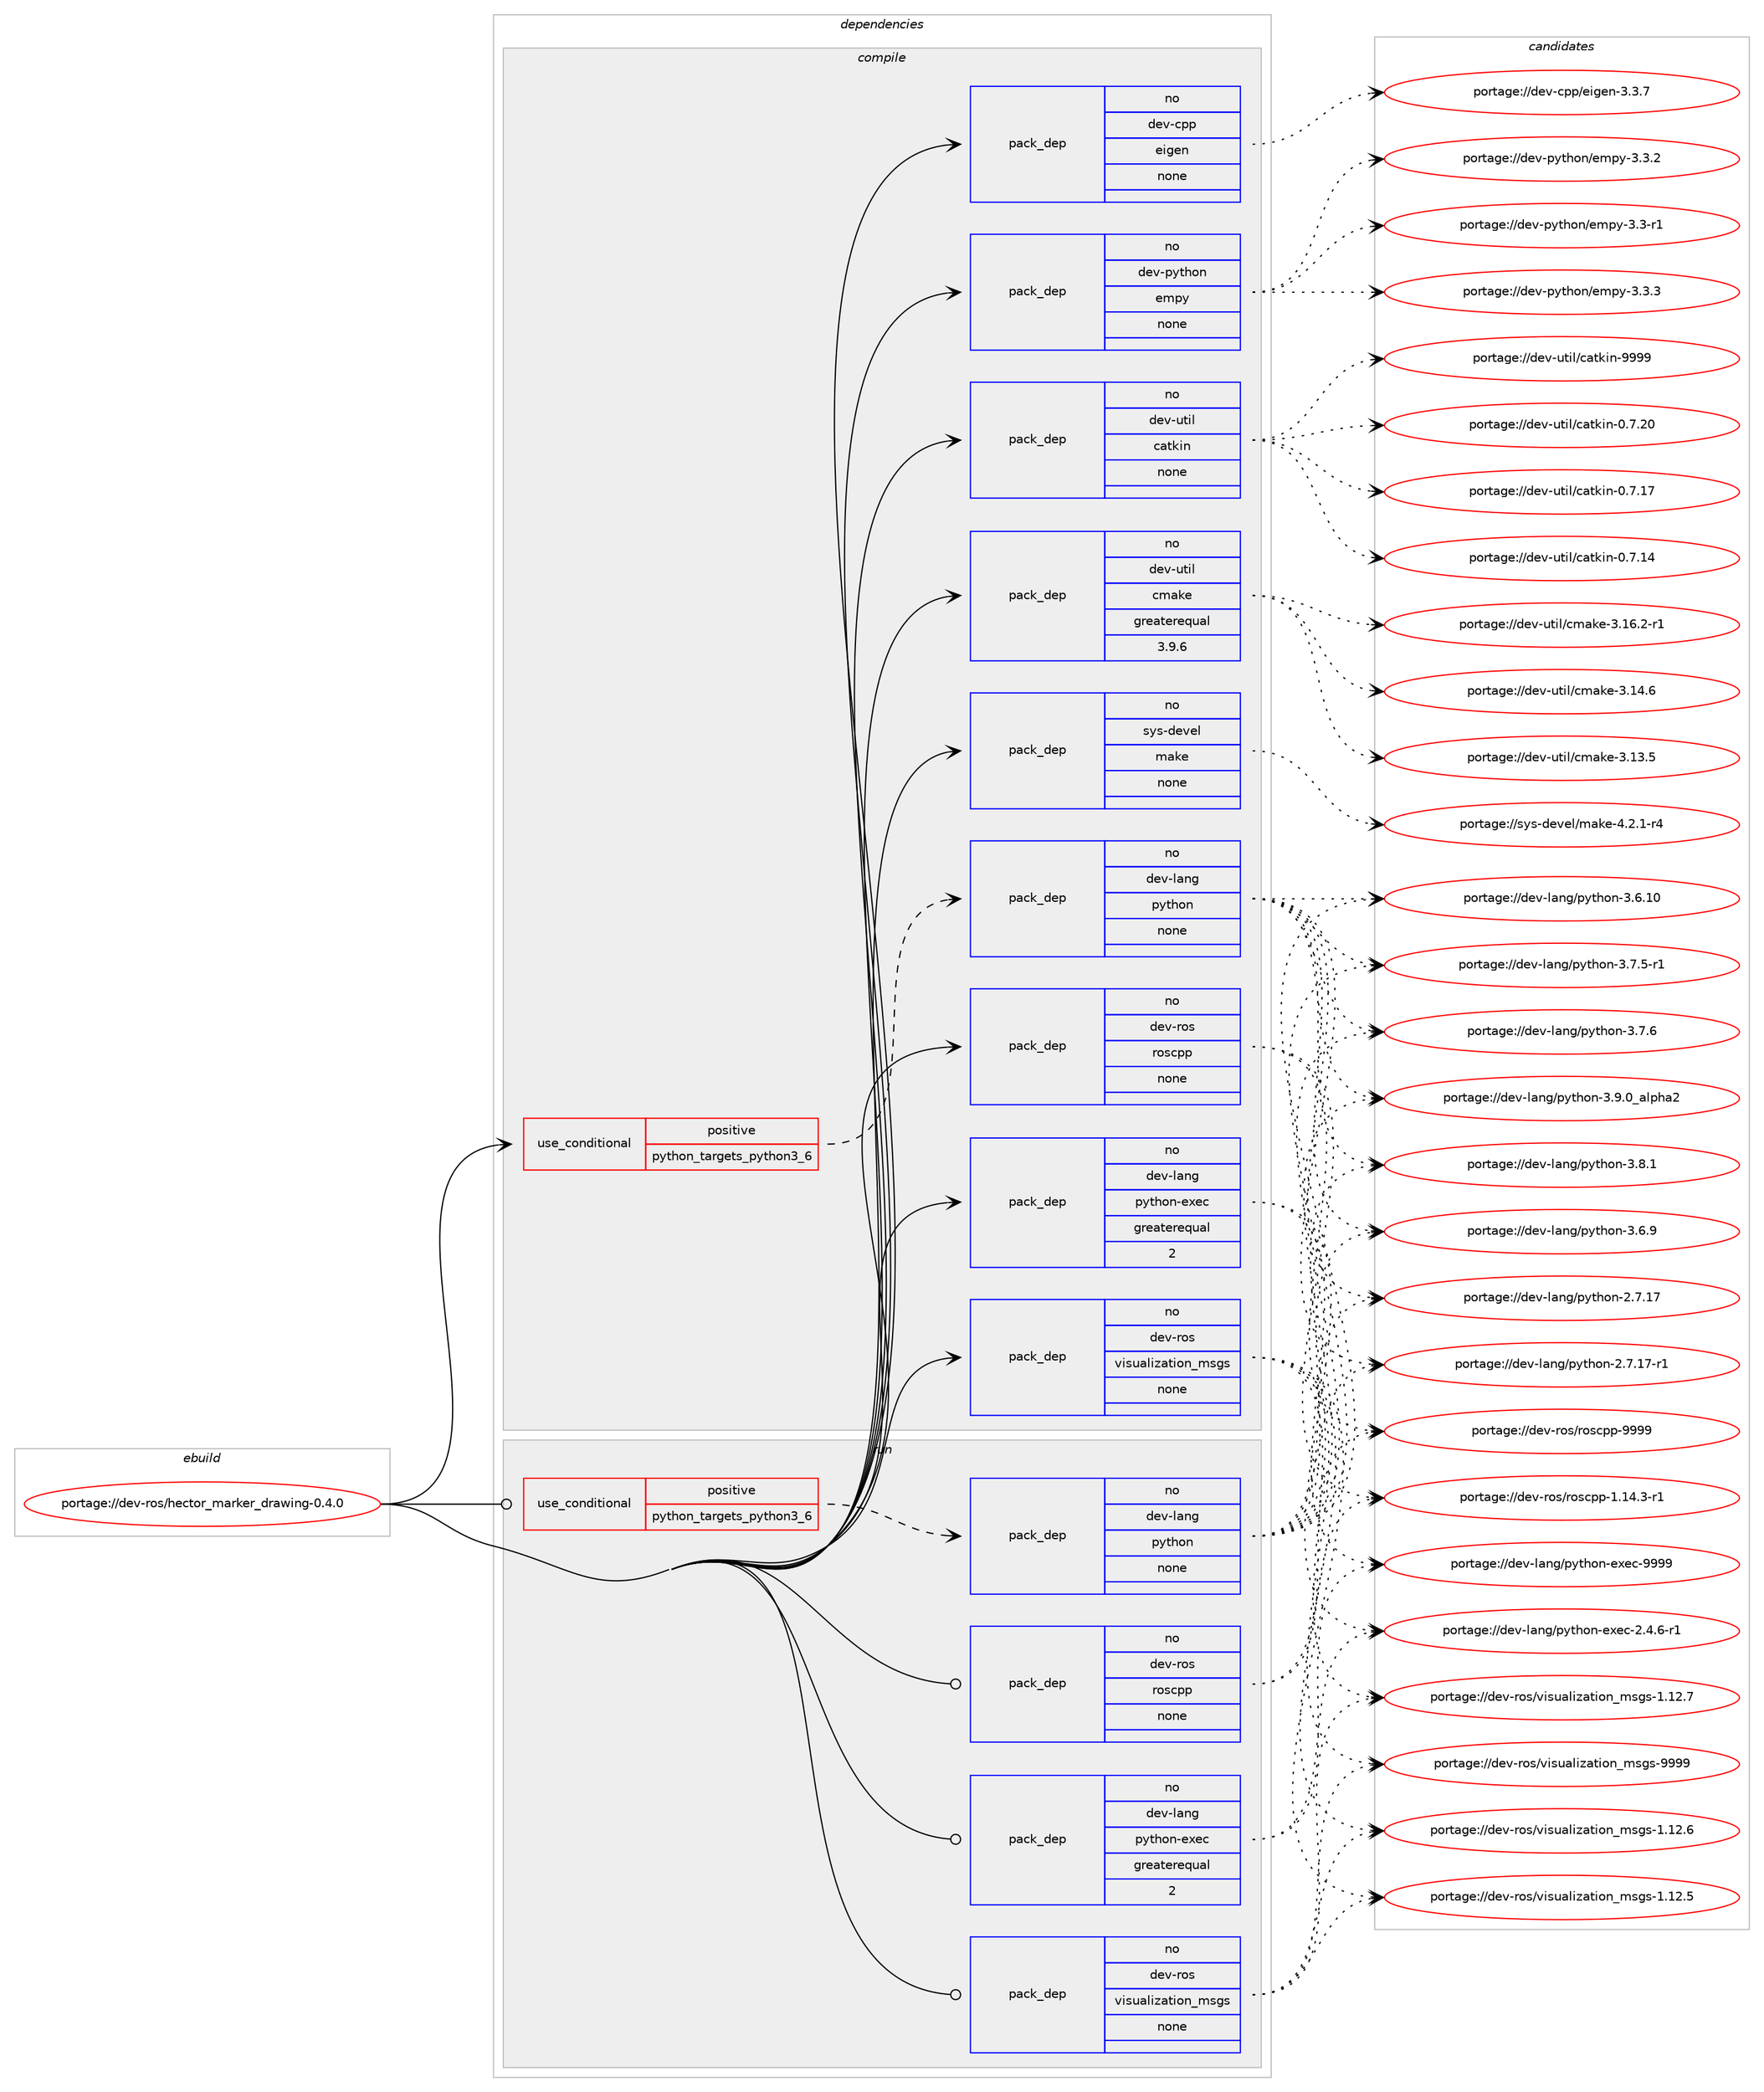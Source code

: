 digraph prolog {

# *************
# Graph options
# *************

newrank=true;
concentrate=true;
compound=true;
graph [rankdir=LR,fontname=Helvetica,fontsize=10,ranksep=1.5];#, ranksep=2.5, nodesep=0.2];
edge  [arrowhead=vee];
node  [fontname=Helvetica,fontsize=10];

# **********
# The ebuild
# **********

subgraph cluster_leftcol {
color=gray;
label=<<i>ebuild</i>>;
id [label="portage://dev-ros/hector_marker_drawing-0.4.0", color=red, width=4, href="../dev-ros/hector_marker_drawing-0.4.0.svg"];
}

# ****************
# The dependencies
# ****************

subgraph cluster_midcol {
color=gray;
label=<<i>dependencies</i>>;
subgraph cluster_compile {
fillcolor="#eeeeee";
style=filled;
label=<<i>compile</i>>;
subgraph cond100316 {
dependency401507 [label=<<TABLE BORDER="0" CELLBORDER="1" CELLSPACING="0" CELLPADDING="4"><TR><TD ROWSPAN="3" CELLPADDING="10">use_conditional</TD></TR><TR><TD>positive</TD></TR><TR><TD>python_targets_python3_6</TD></TR></TABLE>>, shape=none, color=red];
subgraph pack296338 {
dependency401508 [label=<<TABLE BORDER="0" CELLBORDER="1" CELLSPACING="0" CELLPADDING="4" WIDTH="220"><TR><TD ROWSPAN="6" CELLPADDING="30">pack_dep</TD></TR><TR><TD WIDTH="110">no</TD></TR><TR><TD>dev-lang</TD></TR><TR><TD>python</TD></TR><TR><TD>none</TD></TR><TR><TD></TD></TR></TABLE>>, shape=none, color=blue];
}
dependency401507:e -> dependency401508:w [weight=20,style="dashed",arrowhead="vee"];
}
id:e -> dependency401507:w [weight=20,style="solid",arrowhead="vee"];
subgraph pack296339 {
dependency401509 [label=<<TABLE BORDER="0" CELLBORDER="1" CELLSPACING="0" CELLPADDING="4" WIDTH="220"><TR><TD ROWSPAN="6" CELLPADDING="30">pack_dep</TD></TR><TR><TD WIDTH="110">no</TD></TR><TR><TD>dev-cpp</TD></TR><TR><TD>eigen</TD></TR><TR><TD>none</TD></TR><TR><TD></TD></TR></TABLE>>, shape=none, color=blue];
}
id:e -> dependency401509:w [weight=20,style="solid",arrowhead="vee"];
subgraph pack296340 {
dependency401510 [label=<<TABLE BORDER="0" CELLBORDER="1" CELLSPACING="0" CELLPADDING="4" WIDTH="220"><TR><TD ROWSPAN="6" CELLPADDING="30">pack_dep</TD></TR><TR><TD WIDTH="110">no</TD></TR><TR><TD>dev-lang</TD></TR><TR><TD>python-exec</TD></TR><TR><TD>greaterequal</TD></TR><TR><TD>2</TD></TR></TABLE>>, shape=none, color=blue];
}
id:e -> dependency401510:w [weight=20,style="solid",arrowhead="vee"];
subgraph pack296341 {
dependency401511 [label=<<TABLE BORDER="0" CELLBORDER="1" CELLSPACING="0" CELLPADDING="4" WIDTH="220"><TR><TD ROWSPAN="6" CELLPADDING="30">pack_dep</TD></TR><TR><TD WIDTH="110">no</TD></TR><TR><TD>dev-python</TD></TR><TR><TD>empy</TD></TR><TR><TD>none</TD></TR><TR><TD></TD></TR></TABLE>>, shape=none, color=blue];
}
id:e -> dependency401511:w [weight=20,style="solid",arrowhead="vee"];
subgraph pack296342 {
dependency401512 [label=<<TABLE BORDER="0" CELLBORDER="1" CELLSPACING="0" CELLPADDING="4" WIDTH="220"><TR><TD ROWSPAN="6" CELLPADDING="30">pack_dep</TD></TR><TR><TD WIDTH="110">no</TD></TR><TR><TD>dev-ros</TD></TR><TR><TD>roscpp</TD></TR><TR><TD>none</TD></TR><TR><TD></TD></TR></TABLE>>, shape=none, color=blue];
}
id:e -> dependency401512:w [weight=20,style="solid",arrowhead="vee"];
subgraph pack296343 {
dependency401513 [label=<<TABLE BORDER="0" CELLBORDER="1" CELLSPACING="0" CELLPADDING="4" WIDTH="220"><TR><TD ROWSPAN="6" CELLPADDING="30">pack_dep</TD></TR><TR><TD WIDTH="110">no</TD></TR><TR><TD>dev-ros</TD></TR><TR><TD>visualization_msgs</TD></TR><TR><TD>none</TD></TR><TR><TD></TD></TR></TABLE>>, shape=none, color=blue];
}
id:e -> dependency401513:w [weight=20,style="solid",arrowhead="vee"];
subgraph pack296344 {
dependency401514 [label=<<TABLE BORDER="0" CELLBORDER="1" CELLSPACING="0" CELLPADDING="4" WIDTH="220"><TR><TD ROWSPAN="6" CELLPADDING="30">pack_dep</TD></TR><TR><TD WIDTH="110">no</TD></TR><TR><TD>dev-util</TD></TR><TR><TD>catkin</TD></TR><TR><TD>none</TD></TR><TR><TD></TD></TR></TABLE>>, shape=none, color=blue];
}
id:e -> dependency401514:w [weight=20,style="solid",arrowhead="vee"];
subgraph pack296345 {
dependency401515 [label=<<TABLE BORDER="0" CELLBORDER="1" CELLSPACING="0" CELLPADDING="4" WIDTH="220"><TR><TD ROWSPAN="6" CELLPADDING="30">pack_dep</TD></TR><TR><TD WIDTH="110">no</TD></TR><TR><TD>dev-util</TD></TR><TR><TD>cmake</TD></TR><TR><TD>greaterequal</TD></TR><TR><TD>3.9.6</TD></TR></TABLE>>, shape=none, color=blue];
}
id:e -> dependency401515:w [weight=20,style="solid",arrowhead="vee"];
subgraph pack296346 {
dependency401516 [label=<<TABLE BORDER="0" CELLBORDER="1" CELLSPACING="0" CELLPADDING="4" WIDTH="220"><TR><TD ROWSPAN="6" CELLPADDING="30">pack_dep</TD></TR><TR><TD WIDTH="110">no</TD></TR><TR><TD>sys-devel</TD></TR><TR><TD>make</TD></TR><TR><TD>none</TD></TR><TR><TD></TD></TR></TABLE>>, shape=none, color=blue];
}
id:e -> dependency401516:w [weight=20,style="solid",arrowhead="vee"];
}
subgraph cluster_compileandrun {
fillcolor="#eeeeee";
style=filled;
label=<<i>compile and run</i>>;
}
subgraph cluster_run {
fillcolor="#eeeeee";
style=filled;
label=<<i>run</i>>;
subgraph cond100317 {
dependency401517 [label=<<TABLE BORDER="0" CELLBORDER="1" CELLSPACING="0" CELLPADDING="4"><TR><TD ROWSPAN="3" CELLPADDING="10">use_conditional</TD></TR><TR><TD>positive</TD></TR><TR><TD>python_targets_python3_6</TD></TR></TABLE>>, shape=none, color=red];
subgraph pack296347 {
dependency401518 [label=<<TABLE BORDER="0" CELLBORDER="1" CELLSPACING="0" CELLPADDING="4" WIDTH="220"><TR><TD ROWSPAN="6" CELLPADDING="30">pack_dep</TD></TR><TR><TD WIDTH="110">no</TD></TR><TR><TD>dev-lang</TD></TR><TR><TD>python</TD></TR><TR><TD>none</TD></TR><TR><TD></TD></TR></TABLE>>, shape=none, color=blue];
}
dependency401517:e -> dependency401518:w [weight=20,style="dashed",arrowhead="vee"];
}
id:e -> dependency401517:w [weight=20,style="solid",arrowhead="odot"];
subgraph pack296348 {
dependency401519 [label=<<TABLE BORDER="0" CELLBORDER="1" CELLSPACING="0" CELLPADDING="4" WIDTH="220"><TR><TD ROWSPAN="6" CELLPADDING="30">pack_dep</TD></TR><TR><TD WIDTH="110">no</TD></TR><TR><TD>dev-lang</TD></TR><TR><TD>python-exec</TD></TR><TR><TD>greaterequal</TD></TR><TR><TD>2</TD></TR></TABLE>>, shape=none, color=blue];
}
id:e -> dependency401519:w [weight=20,style="solid",arrowhead="odot"];
subgraph pack296349 {
dependency401520 [label=<<TABLE BORDER="0" CELLBORDER="1" CELLSPACING="0" CELLPADDING="4" WIDTH="220"><TR><TD ROWSPAN="6" CELLPADDING="30">pack_dep</TD></TR><TR><TD WIDTH="110">no</TD></TR><TR><TD>dev-ros</TD></TR><TR><TD>roscpp</TD></TR><TR><TD>none</TD></TR><TR><TD></TD></TR></TABLE>>, shape=none, color=blue];
}
id:e -> dependency401520:w [weight=20,style="solid",arrowhead="odot"];
subgraph pack296350 {
dependency401521 [label=<<TABLE BORDER="0" CELLBORDER="1" CELLSPACING="0" CELLPADDING="4" WIDTH="220"><TR><TD ROWSPAN="6" CELLPADDING="30">pack_dep</TD></TR><TR><TD WIDTH="110">no</TD></TR><TR><TD>dev-ros</TD></TR><TR><TD>visualization_msgs</TD></TR><TR><TD>none</TD></TR><TR><TD></TD></TR></TABLE>>, shape=none, color=blue];
}
id:e -> dependency401521:w [weight=20,style="solid",arrowhead="odot"];
}
}

# **************
# The candidates
# **************

subgraph cluster_choices {
rank=same;
color=gray;
label=<<i>candidates</i>>;

subgraph choice296338 {
color=black;
nodesep=1;
choice10010111845108971101034711212111610411111045514657464895971081121049750 [label="portage://dev-lang/python-3.9.0_alpha2", color=red, width=4,href="../dev-lang/python-3.9.0_alpha2.svg"];
choice100101118451089711010347112121116104111110455146564649 [label="portage://dev-lang/python-3.8.1", color=red, width=4,href="../dev-lang/python-3.8.1.svg"];
choice100101118451089711010347112121116104111110455146554654 [label="portage://dev-lang/python-3.7.6", color=red, width=4,href="../dev-lang/python-3.7.6.svg"];
choice1001011184510897110103471121211161041111104551465546534511449 [label="portage://dev-lang/python-3.7.5-r1", color=red, width=4,href="../dev-lang/python-3.7.5-r1.svg"];
choice100101118451089711010347112121116104111110455146544657 [label="portage://dev-lang/python-3.6.9", color=red, width=4,href="../dev-lang/python-3.6.9.svg"];
choice10010111845108971101034711212111610411111045514654464948 [label="portage://dev-lang/python-3.6.10", color=red, width=4,href="../dev-lang/python-3.6.10.svg"];
choice100101118451089711010347112121116104111110455046554649554511449 [label="portage://dev-lang/python-2.7.17-r1", color=red, width=4,href="../dev-lang/python-2.7.17-r1.svg"];
choice10010111845108971101034711212111610411111045504655464955 [label="portage://dev-lang/python-2.7.17", color=red, width=4,href="../dev-lang/python-2.7.17.svg"];
dependency401508:e -> choice10010111845108971101034711212111610411111045514657464895971081121049750:w [style=dotted,weight="100"];
dependency401508:e -> choice100101118451089711010347112121116104111110455146564649:w [style=dotted,weight="100"];
dependency401508:e -> choice100101118451089711010347112121116104111110455146554654:w [style=dotted,weight="100"];
dependency401508:e -> choice1001011184510897110103471121211161041111104551465546534511449:w [style=dotted,weight="100"];
dependency401508:e -> choice100101118451089711010347112121116104111110455146544657:w [style=dotted,weight="100"];
dependency401508:e -> choice10010111845108971101034711212111610411111045514654464948:w [style=dotted,weight="100"];
dependency401508:e -> choice100101118451089711010347112121116104111110455046554649554511449:w [style=dotted,weight="100"];
dependency401508:e -> choice10010111845108971101034711212111610411111045504655464955:w [style=dotted,weight="100"];
}
subgraph choice296339 {
color=black;
nodesep=1;
choice100101118459911211247101105103101110455146514655 [label="portage://dev-cpp/eigen-3.3.7", color=red, width=4,href="../dev-cpp/eigen-3.3.7.svg"];
dependency401509:e -> choice100101118459911211247101105103101110455146514655:w [style=dotted,weight="100"];
}
subgraph choice296340 {
color=black;
nodesep=1;
choice10010111845108971101034711212111610411111045101120101994557575757 [label="portage://dev-lang/python-exec-9999", color=red, width=4,href="../dev-lang/python-exec-9999.svg"];
choice10010111845108971101034711212111610411111045101120101994550465246544511449 [label="portage://dev-lang/python-exec-2.4.6-r1", color=red, width=4,href="../dev-lang/python-exec-2.4.6-r1.svg"];
dependency401510:e -> choice10010111845108971101034711212111610411111045101120101994557575757:w [style=dotted,weight="100"];
dependency401510:e -> choice10010111845108971101034711212111610411111045101120101994550465246544511449:w [style=dotted,weight="100"];
}
subgraph choice296341 {
color=black;
nodesep=1;
choice1001011184511212111610411111047101109112121455146514651 [label="portage://dev-python/empy-3.3.3", color=red, width=4,href="../dev-python/empy-3.3.3.svg"];
choice1001011184511212111610411111047101109112121455146514650 [label="portage://dev-python/empy-3.3.2", color=red, width=4,href="../dev-python/empy-3.3.2.svg"];
choice1001011184511212111610411111047101109112121455146514511449 [label="portage://dev-python/empy-3.3-r1", color=red, width=4,href="../dev-python/empy-3.3-r1.svg"];
dependency401511:e -> choice1001011184511212111610411111047101109112121455146514651:w [style=dotted,weight="100"];
dependency401511:e -> choice1001011184511212111610411111047101109112121455146514650:w [style=dotted,weight="100"];
dependency401511:e -> choice1001011184511212111610411111047101109112121455146514511449:w [style=dotted,weight="100"];
}
subgraph choice296342 {
color=black;
nodesep=1;
choice1001011184511411111547114111115991121124557575757 [label="portage://dev-ros/roscpp-9999", color=red, width=4,href="../dev-ros/roscpp-9999.svg"];
choice100101118451141111154711411111599112112454946495246514511449 [label="portage://dev-ros/roscpp-1.14.3-r1", color=red, width=4,href="../dev-ros/roscpp-1.14.3-r1.svg"];
dependency401512:e -> choice1001011184511411111547114111115991121124557575757:w [style=dotted,weight="100"];
dependency401512:e -> choice100101118451141111154711411111599112112454946495246514511449:w [style=dotted,weight="100"];
}
subgraph choice296343 {
color=black;
nodesep=1;
choice10010111845114111115471181051151179710810512297116105111110951091151031154557575757 [label="portage://dev-ros/visualization_msgs-9999", color=red, width=4,href="../dev-ros/visualization_msgs-9999.svg"];
choice100101118451141111154711810511511797108105122971161051111109510911510311545494649504655 [label="portage://dev-ros/visualization_msgs-1.12.7", color=red, width=4,href="../dev-ros/visualization_msgs-1.12.7.svg"];
choice100101118451141111154711810511511797108105122971161051111109510911510311545494649504654 [label="portage://dev-ros/visualization_msgs-1.12.6", color=red, width=4,href="../dev-ros/visualization_msgs-1.12.6.svg"];
choice100101118451141111154711810511511797108105122971161051111109510911510311545494649504653 [label="portage://dev-ros/visualization_msgs-1.12.5", color=red, width=4,href="../dev-ros/visualization_msgs-1.12.5.svg"];
dependency401513:e -> choice10010111845114111115471181051151179710810512297116105111110951091151031154557575757:w [style=dotted,weight="100"];
dependency401513:e -> choice100101118451141111154711810511511797108105122971161051111109510911510311545494649504655:w [style=dotted,weight="100"];
dependency401513:e -> choice100101118451141111154711810511511797108105122971161051111109510911510311545494649504654:w [style=dotted,weight="100"];
dependency401513:e -> choice100101118451141111154711810511511797108105122971161051111109510911510311545494649504653:w [style=dotted,weight="100"];
}
subgraph choice296344 {
color=black;
nodesep=1;
choice100101118451171161051084799971161071051104557575757 [label="portage://dev-util/catkin-9999", color=red, width=4,href="../dev-util/catkin-9999.svg"];
choice1001011184511711610510847999711610710511045484655465048 [label="portage://dev-util/catkin-0.7.20", color=red, width=4,href="../dev-util/catkin-0.7.20.svg"];
choice1001011184511711610510847999711610710511045484655464955 [label="portage://dev-util/catkin-0.7.17", color=red, width=4,href="../dev-util/catkin-0.7.17.svg"];
choice1001011184511711610510847999711610710511045484655464952 [label="portage://dev-util/catkin-0.7.14", color=red, width=4,href="../dev-util/catkin-0.7.14.svg"];
dependency401514:e -> choice100101118451171161051084799971161071051104557575757:w [style=dotted,weight="100"];
dependency401514:e -> choice1001011184511711610510847999711610710511045484655465048:w [style=dotted,weight="100"];
dependency401514:e -> choice1001011184511711610510847999711610710511045484655464955:w [style=dotted,weight="100"];
dependency401514:e -> choice1001011184511711610510847999711610710511045484655464952:w [style=dotted,weight="100"];
}
subgraph choice296345 {
color=black;
nodesep=1;
choice10010111845117116105108479910997107101455146495446504511449 [label="portage://dev-util/cmake-3.16.2-r1", color=red, width=4,href="../dev-util/cmake-3.16.2-r1.svg"];
choice1001011184511711610510847991099710710145514649524654 [label="portage://dev-util/cmake-3.14.6", color=red, width=4,href="../dev-util/cmake-3.14.6.svg"];
choice1001011184511711610510847991099710710145514649514653 [label="portage://dev-util/cmake-3.13.5", color=red, width=4,href="../dev-util/cmake-3.13.5.svg"];
dependency401515:e -> choice10010111845117116105108479910997107101455146495446504511449:w [style=dotted,weight="100"];
dependency401515:e -> choice1001011184511711610510847991099710710145514649524654:w [style=dotted,weight="100"];
dependency401515:e -> choice1001011184511711610510847991099710710145514649514653:w [style=dotted,weight="100"];
}
subgraph choice296346 {
color=black;
nodesep=1;
choice1151211154510010111810110847109971071014552465046494511452 [label="portage://sys-devel/make-4.2.1-r4", color=red, width=4,href="../sys-devel/make-4.2.1-r4.svg"];
dependency401516:e -> choice1151211154510010111810110847109971071014552465046494511452:w [style=dotted,weight="100"];
}
subgraph choice296347 {
color=black;
nodesep=1;
choice10010111845108971101034711212111610411111045514657464895971081121049750 [label="portage://dev-lang/python-3.9.0_alpha2", color=red, width=4,href="../dev-lang/python-3.9.0_alpha2.svg"];
choice100101118451089711010347112121116104111110455146564649 [label="portage://dev-lang/python-3.8.1", color=red, width=4,href="../dev-lang/python-3.8.1.svg"];
choice100101118451089711010347112121116104111110455146554654 [label="portage://dev-lang/python-3.7.6", color=red, width=4,href="../dev-lang/python-3.7.6.svg"];
choice1001011184510897110103471121211161041111104551465546534511449 [label="portage://dev-lang/python-3.7.5-r1", color=red, width=4,href="../dev-lang/python-3.7.5-r1.svg"];
choice100101118451089711010347112121116104111110455146544657 [label="portage://dev-lang/python-3.6.9", color=red, width=4,href="../dev-lang/python-3.6.9.svg"];
choice10010111845108971101034711212111610411111045514654464948 [label="portage://dev-lang/python-3.6.10", color=red, width=4,href="../dev-lang/python-3.6.10.svg"];
choice100101118451089711010347112121116104111110455046554649554511449 [label="portage://dev-lang/python-2.7.17-r1", color=red, width=4,href="../dev-lang/python-2.7.17-r1.svg"];
choice10010111845108971101034711212111610411111045504655464955 [label="portage://dev-lang/python-2.7.17", color=red, width=4,href="../dev-lang/python-2.7.17.svg"];
dependency401518:e -> choice10010111845108971101034711212111610411111045514657464895971081121049750:w [style=dotted,weight="100"];
dependency401518:e -> choice100101118451089711010347112121116104111110455146564649:w [style=dotted,weight="100"];
dependency401518:e -> choice100101118451089711010347112121116104111110455146554654:w [style=dotted,weight="100"];
dependency401518:e -> choice1001011184510897110103471121211161041111104551465546534511449:w [style=dotted,weight="100"];
dependency401518:e -> choice100101118451089711010347112121116104111110455146544657:w [style=dotted,weight="100"];
dependency401518:e -> choice10010111845108971101034711212111610411111045514654464948:w [style=dotted,weight="100"];
dependency401518:e -> choice100101118451089711010347112121116104111110455046554649554511449:w [style=dotted,weight="100"];
dependency401518:e -> choice10010111845108971101034711212111610411111045504655464955:w [style=dotted,weight="100"];
}
subgraph choice296348 {
color=black;
nodesep=1;
choice10010111845108971101034711212111610411111045101120101994557575757 [label="portage://dev-lang/python-exec-9999", color=red, width=4,href="../dev-lang/python-exec-9999.svg"];
choice10010111845108971101034711212111610411111045101120101994550465246544511449 [label="portage://dev-lang/python-exec-2.4.6-r1", color=red, width=4,href="../dev-lang/python-exec-2.4.6-r1.svg"];
dependency401519:e -> choice10010111845108971101034711212111610411111045101120101994557575757:w [style=dotted,weight="100"];
dependency401519:e -> choice10010111845108971101034711212111610411111045101120101994550465246544511449:w [style=dotted,weight="100"];
}
subgraph choice296349 {
color=black;
nodesep=1;
choice1001011184511411111547114111115991121124557575757 [label="portage://dev-ros/roscpp-9999", color=red, width=4,href="../dev-ros/roscpp-9999.svg"];
choice100101118451141111154711411111599112112454946495246514511449 [label="portage://dev-ros/roscpp-1.14.3-r1", color=red, width=4,href="../dev-ros/roscpp-1.14.3-r1.svg"];
dependency401520:e -> choice1001011184511411111547114111115991121124557575757:w [style=dotted,weight="100"];
dependency401520:e -> choice100101118451141111154711411111599112112454946495246514511449:w [style=dotted,weight="100"];
}
subgraph choice296350 {
color=black;
nodesep=1;
choice10010111845114111115471181051151179710810512297116105111110951091151031154557575757 [label="portage://dev-ros/visualization_msgs-9999", color=red, width=4,href="../dev-ros/visualization_msgs-9999.svg"];
choice100101118451141111154711810511511797108105122971161051111109510911510311545494649504655 [label="portage://dev-ros/visualization_msgs-1.12.7", color=red, width=4,href="../dev-ros/visualization_msgs-1.12.7.svg"];
choice100101118451141111154711810511511797108105122971161051111109510911510311545494649504654 [label="portage://dev-ros/visualization_msgs-1.12.6", color=red, width=4,href="../dev-ros/visualization_msgs-1.12.6.svg"];
choice100101118451141111154711810511511797108105122971161051111109510911510311545494649504653 [label="portage://dev-ros/visualization_msgs-1.12.5", color=red, width=4,href="../dev-ros/visualization_msgs-1.12.5.svg"];
dependency401521:e -> choice10010111845114111115471181051151179710810512297116105111110951091151031154557575757:w [style=dotted,weight="100"];
dependency401521:e -> choice100101118451141111154711810511511797108105122971161051111109510911510311545494649504655:w [style=dotted,weight="100"];
dependency401521:e -> choice100101118451141111154711810511511797108105122971161051111109510911510311545494649504654:w [style=dotted,weight="100"];
dependency401521:e -> choice100101118451141111154711810511511797108105122971161051111109510911510311545494649504653:w [style=dotted,weight="100"];
}
}

}
